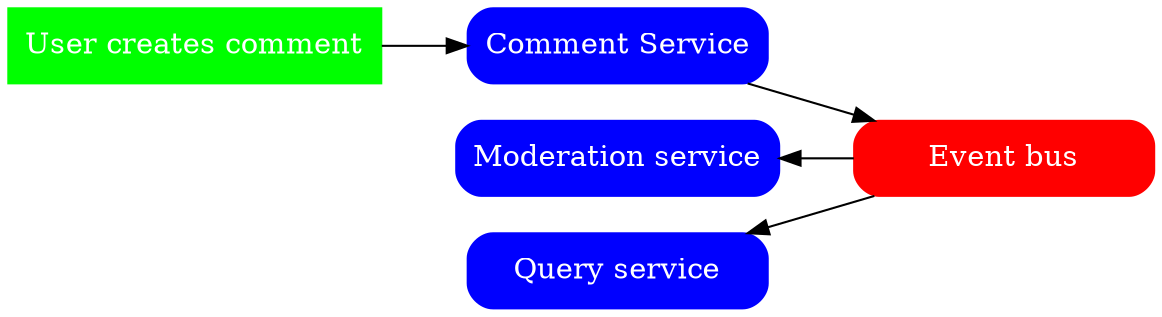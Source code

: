// Example run command
// $ dot -Tpng <dot file> -o <png output>
digraph {
  rankdir=LR; // Left to right graph
  node [ fontcolor=white, width=2, shape=box, style="rounded,filled", color=blue ];
  "User creates comment" [ color=green, style=filled ];
  "User creates comment" -> "Comment Service";
  "Event bus" [ color=red ];
  "Comment Service" -> "Event bus";
  "Event bus" -> "Moderation service";
  "Event bus" -> "Query service";
  { rank=same; "Comment Service", "Moderation service", "Query service" }
}
